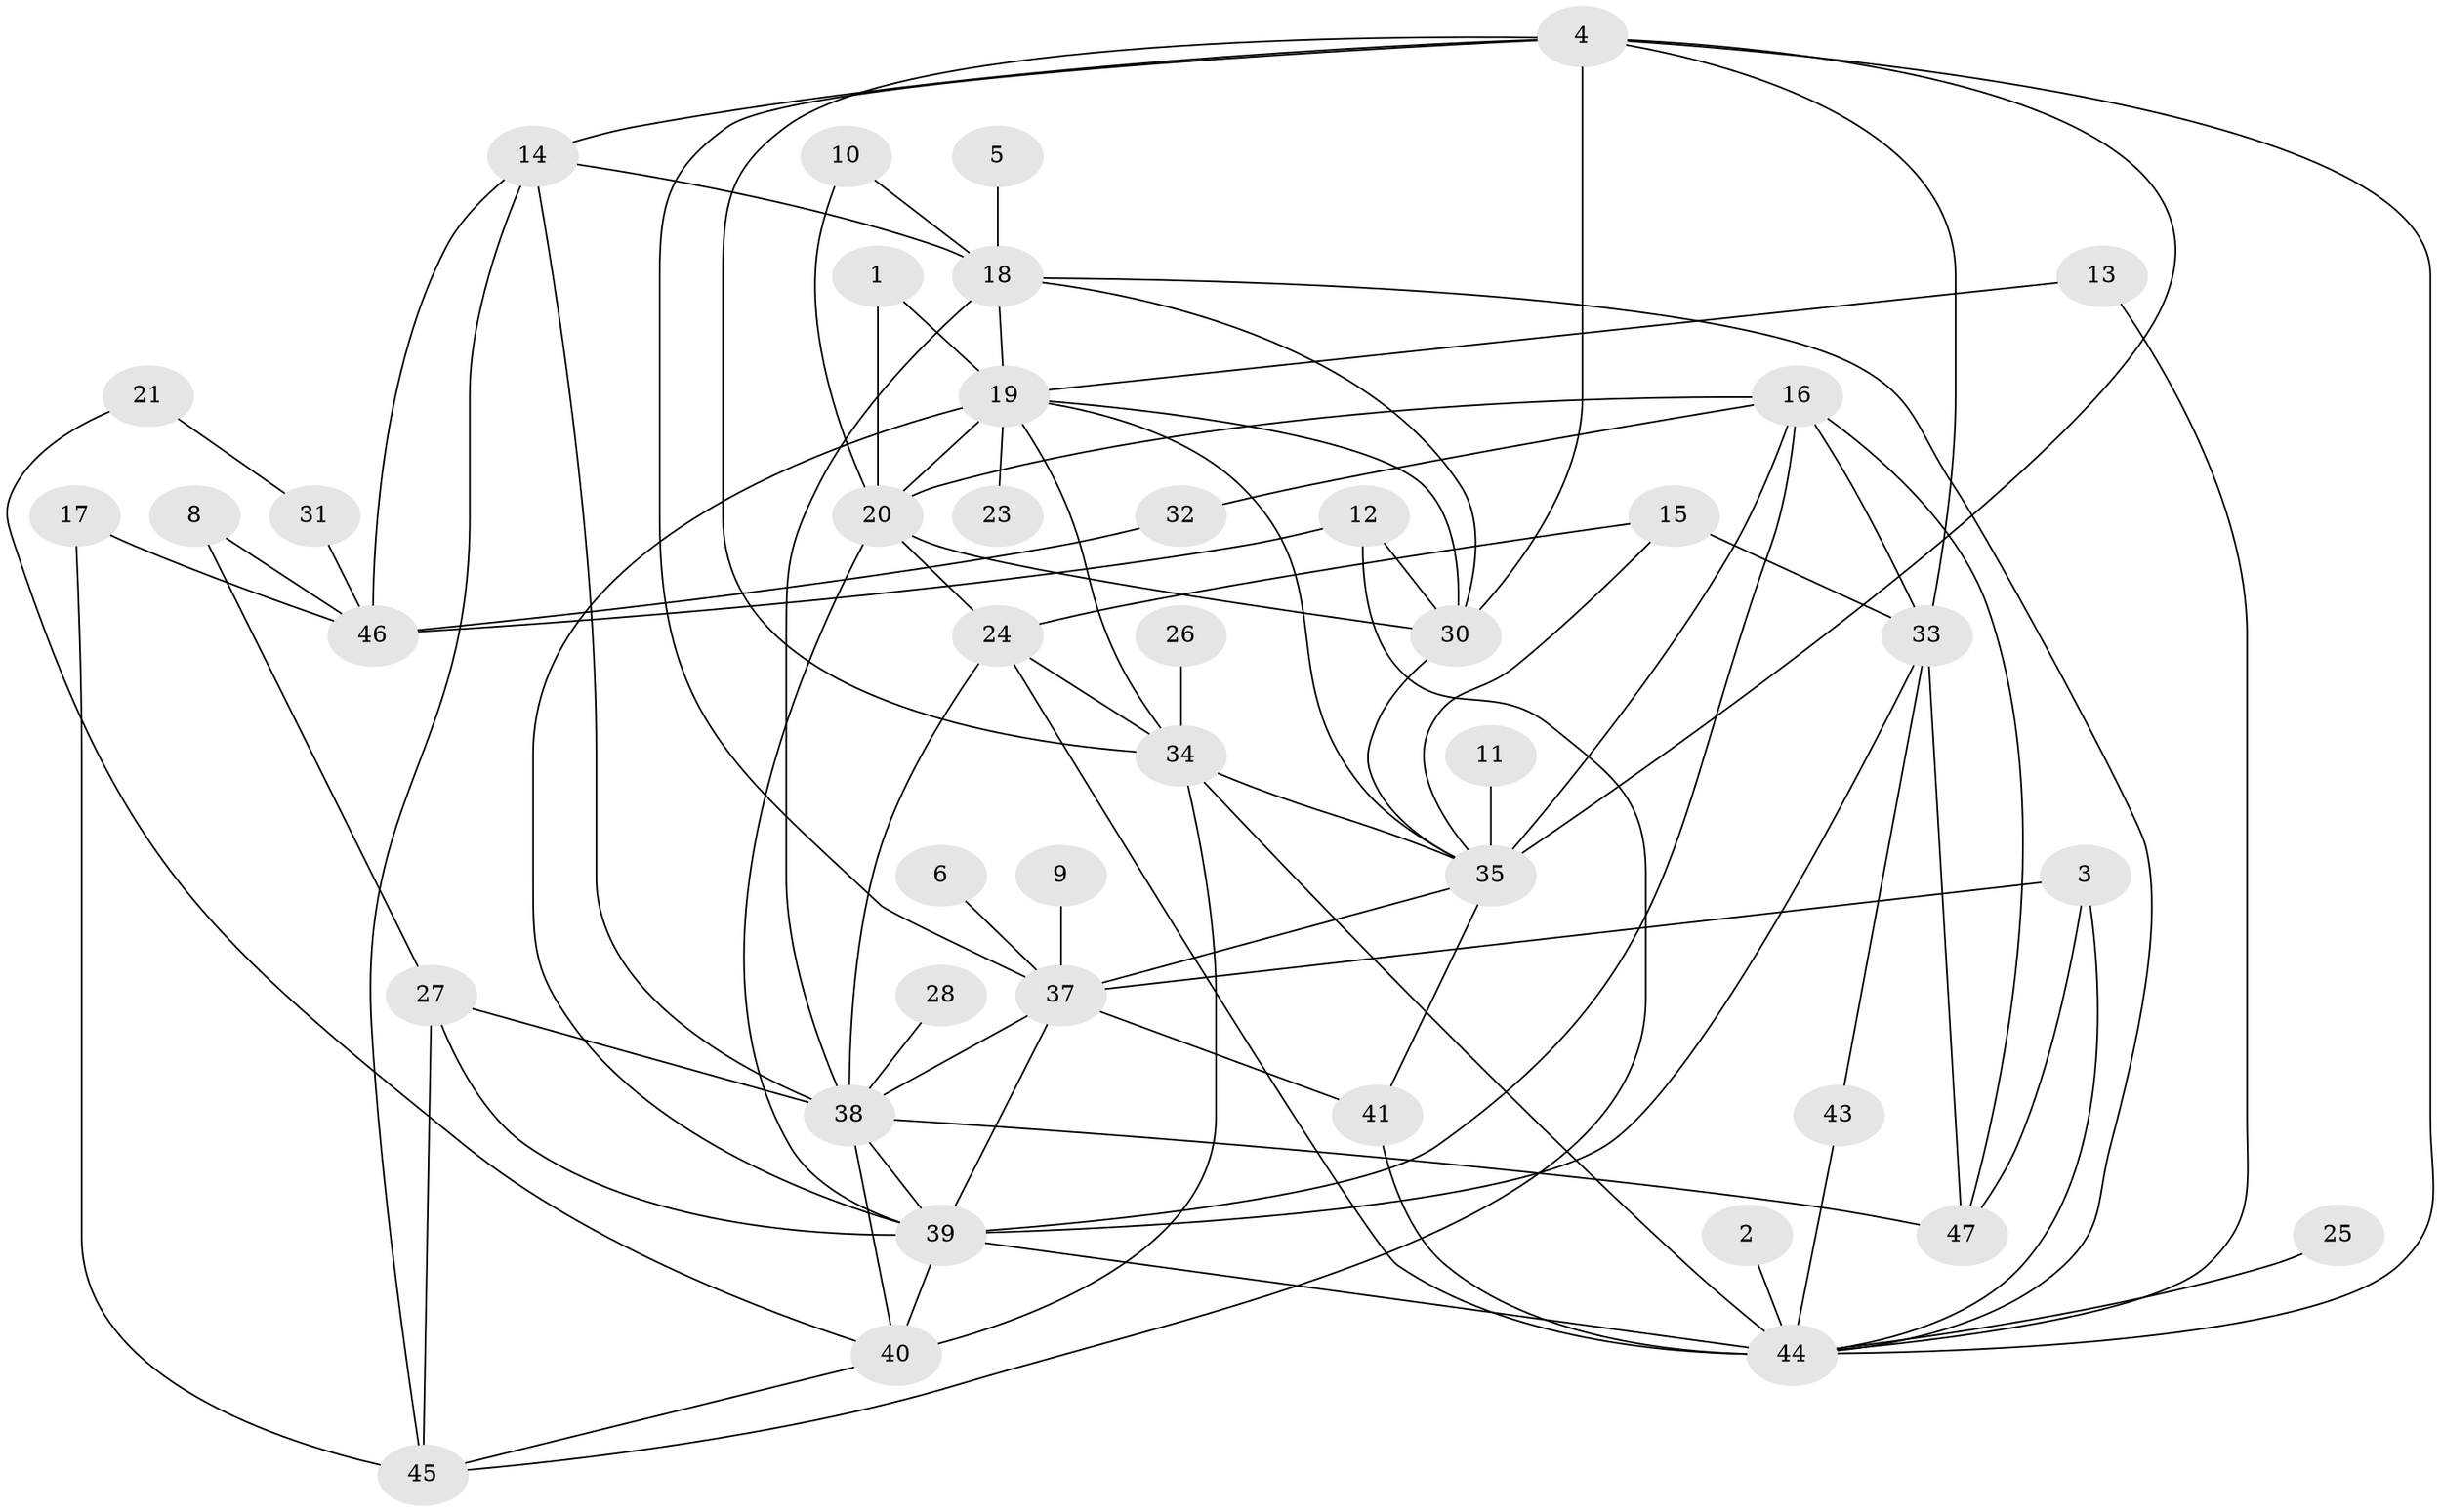 // original degree distribution, {1: 0.2127659574468085, 4: 0.13829787234042554, 2: 0.1702127659574468, 3: 0.2127659574468085, 5: 0.09574468085106383, 0: 0.05319148936170213, 6: 0.10638297872340426, 7: 0.010638297872340425}
// Generated by graph-tools (version 1.1) at 2025/49/03/09/25 03:49:07]
// undirected, 42 vertices, 87 edges
graph export_dot {
graph [start="1"]
  node [color=gray90,style=filled];
  1;
  2;
  3;
  4;
  5;
  6;
  8;
  9;
  10;
  11;
  12;
  13;
  14;
  15;
  16;
  17;
  18;
  19;
  20;
  21;
  23;
  24;
  25;
  26;
  27;
  28;
  30;
  31;
  32;
  33;
  34;
  35;
  37;
  38;
  39;
  40;
  41;
  43;
  44;
  45;
  46;
  47;
  1 -- 19 [weight=1.0];
  1 -- 20 [weight=1.0];
  2 -- 44 [weight=1.0];
  3 -- 37 [weight=1.0];
  3 -- 44 [weight=1.0];
  3 -- 47 [weight=1.0];
  4 -- 14 [weight=1.0];
  4 -- 30 [weight=1.0];
  4 -- 33 [weight=1.0];
  4 -- 34 [weight=1.0];
  4 -- 35 [weight=1.0];
  4 -- 37 [weight=1.0];
  4 -- 44 [weight=1.0];
  5 -- 18 [weight=1.0];
  6 -- 37 [weight=1.0];
  8 -- 27 [weight=1.0];
  8 -- 46 [weight=1.0];
  9 -- 37 [weight=1.0];
  10 -- 18 [weight=1.0];
  10 -- 20 [weight=1.0];
  11 -- 35 [weight=1.0];
  12 -- 30 [weight=1.0];
  12 -- 45 [weight=1.0];
  12 -- 46 [weight=1.0];
  13 -- 19 [weight=1.0];
  13 -- 44 [weight=1.0];
  14 -- 18 [weight=1.0];
  14 -- 38 [weight=1.0];
  14 -- 45 [weight=1.0];
  14 -- 46 [weight=1.0];
  15 -- 24 [weight=1.0];
  15 -- 33 [weight=1.0];
  15 -- 35 [weight=1.0];
  16 -- 20 [weight=1.0];
  16 -- 32 [weight=1.0];
  16 -- 33 [weight=1.0];
  16 -- 35 [weight=1.0];
  16 -- 39 [weight=1.0];
  16 -- 47 [weight=1.0];
  17 -- 45 [weight=1.0];
  17 -- 46 [weight=1.0];
  18 -- 19 [weight=1.0];
  18 -- 30 [weight=1.0];
  18 -- 38 [weight=2.0];
  18 -- 44 [weight=1.0];
  19 -- 20 [weight=1.0];
  19 -- 23 [weight=1.0];
  19 -- 30 [weight=1.0];
  19 -- 34 [weight=1.0];
  19 -- 35 [weight=1.0];
  19 -- 39 [weight=1.0];
  20 -- 24 [weight=1.0];
  20 -- 30 [weight=1.0];
  20 -- 39 [weight=1.0];
  21 -- 31 [weight=1.0];
  21 -- 40 [weight=1.0];
  24 -- 34 [weight=1.0];
  24 -- 38 [weight=1.0];
  24 -- 44 [weight=1.0];
  25 -- 44 [weight=1.0];
  26 -- 34 [weight=1.0];
  27 -- 38 [weight=1.0];
  27 -- 39 [weight=1.0];
  27 -- 45 [weight=1.0];
  28 -- 38 [weight=1.0];
  30 -- 35 [weight=1.0];
  31 -- 46 [weight=1.0];
  32 -- 46 [weight=1.0];
  33 -- 39 [weight=1.0];
  33 -- 43 [weight=1.0];
  33 -- 47 [weight=1.0];
  34 -- 35 [weight=1.0];
  34 -- 40 [weight=2.0];
  34 -- 44 [weight=2.0];
  35 -- 37 [weight=1.0];
  35 -- 41 [weight=1.0];
  37 -- 38 [weight=1.0];
  37 -- 39 [weight=1.0];
  37 -- 41 [weight=1.0];
  38 -- 39 [weight=1.0];
  38 -- 40 [weight=1.0];
  38 -- 47 [weight=1.0];
  39 -- 40 [weight=1.0];
  39 -- 44 [weight=1.0];
  40 -- 45 [weight=1.0];
  41 -- 44 [weight=1.0];
  43 -- 44 [weight=1.0];
}
